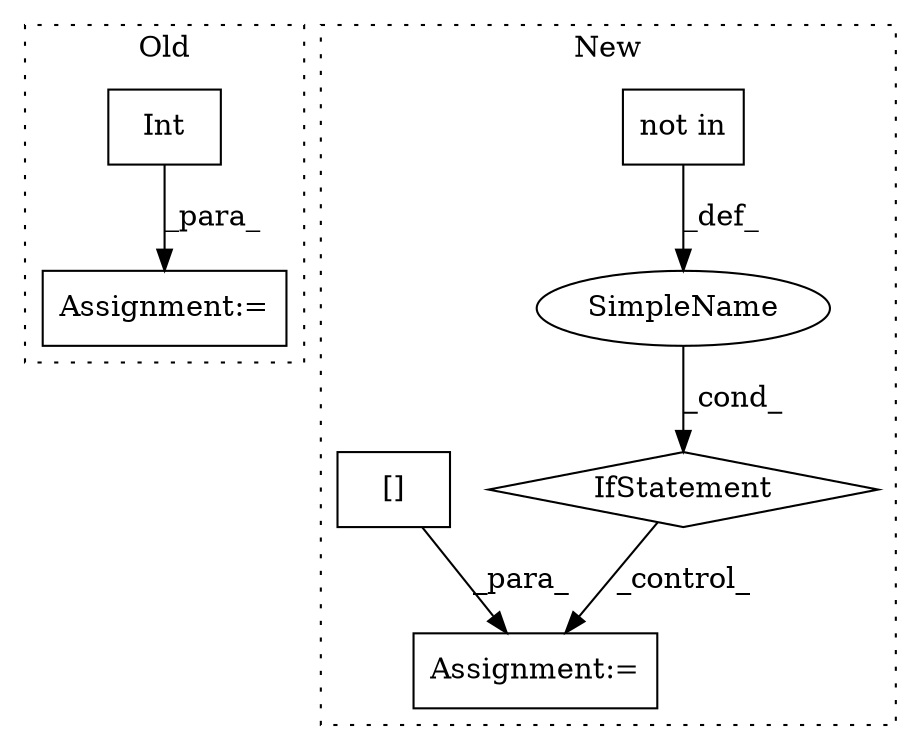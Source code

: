 digraph G {
subgraph cluster0 {
1 [label="Int" a="32" s="5446,5480" l="4,1" shape="box"];
6 [label="Assignment:=" a="7" s="5505" l="1" shape="box"];
label = "Old";
style="dotted";
}
subgraph cluster1 {
2 [label="not in" a="108" s="5151" l="36" shape="box"];
3 [label="IfStatement" a="25" s="5143,5187" l="8,2" shape="diamond"];
4 [label="Assignment:=" a="7" s="5286" l="1" shape="box"];
5 [label="SimpleName" a="42" s="" l="" shape="ellipse"];
7 [label="[]" a="2" s="5287,5310" l="13,1" shape="box"];
label = "New";
style="dotted";
}
1 -> 6 [label="_para_"];
2 -> 5 [label="_def_"];
3 -> 4 [label="_control_"];
5 -> 3 [label="_cond_"];
7 -> 4 [label="_para_"];
}